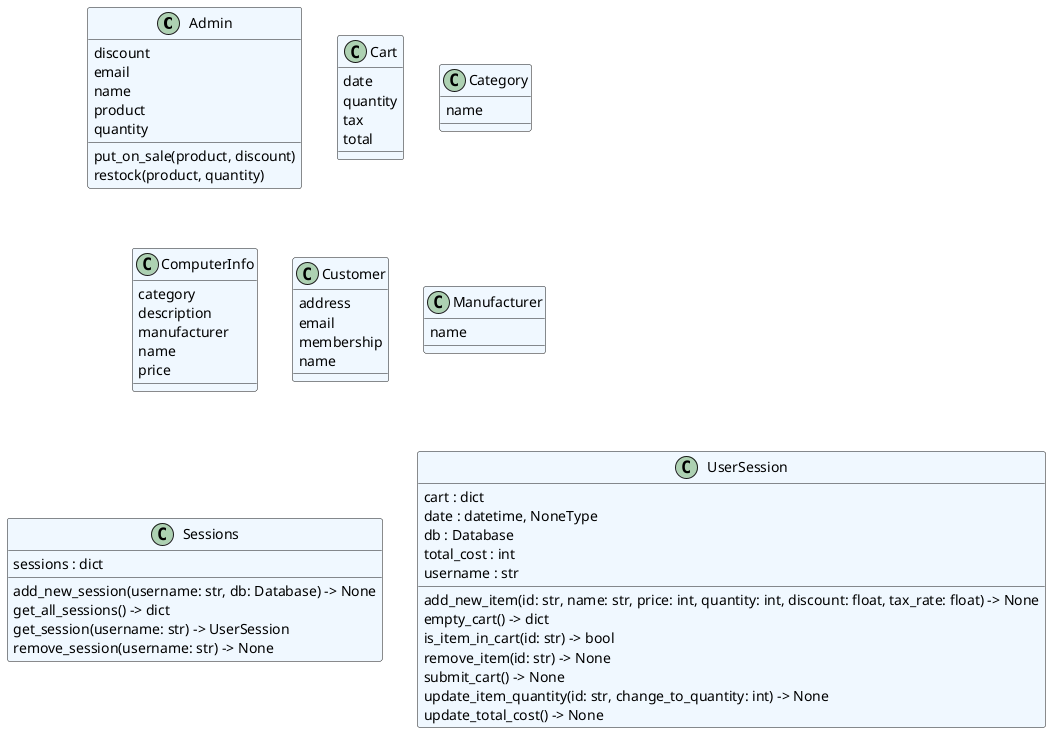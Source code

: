 @startuml classes
set namespaceSeparator none
class "Admin" as core.Admin.Admin #aliceblue {
  discount
  email
  name
  product
  quantity
  put_on_sale(product, discount)
  restock(product, quantity)
}
class "Cart" as core.Customer.Cart #aliceblue {
  date
  quantity
  tax
  total
}
class "Category" as core.ComputerInfo.Category #aliceblue {
  name
}
class "ComputerInfo" as core.ComputerInfo.ComputerInfo #aliceblue {
  category
  description
  manufacturer
  name
  price
}
class "Customer" as core.Customer.Customer #aliceblue {
  address
  email
  membership
  name
}
class "Manufacturer" as core.ComputerInfo.Manufacturer #aliceblue {
  name
}
class "Sessions" as core.session.Sessions #aliceblue {
  sessions : dict
  add_new_session(username: str, db: Database) -> None
  get_all_sessions() -> dict
  get_session(username: str) -> UserSession
  remove_session(username: str) -> None
}
class "UserSession" as core.session.UserSession #aliceblue {
  cart : dict
  date : datetime, NoneType
  db : Database
  total_cost : int
  username : str
  add_new_item(id: str, name: str, price: int, quantity: int, discount: float, tax_rate: float) -> None
  empty_cart() -> dict
  is_item_in_cart(id: str) -> bool
  remove_item(id: str) -> None
  submit_cart() -> None
  update_item_quantity(id: str, change_to_quantity: int) -> None
  update_total_cost() -> None
}
@enduml
